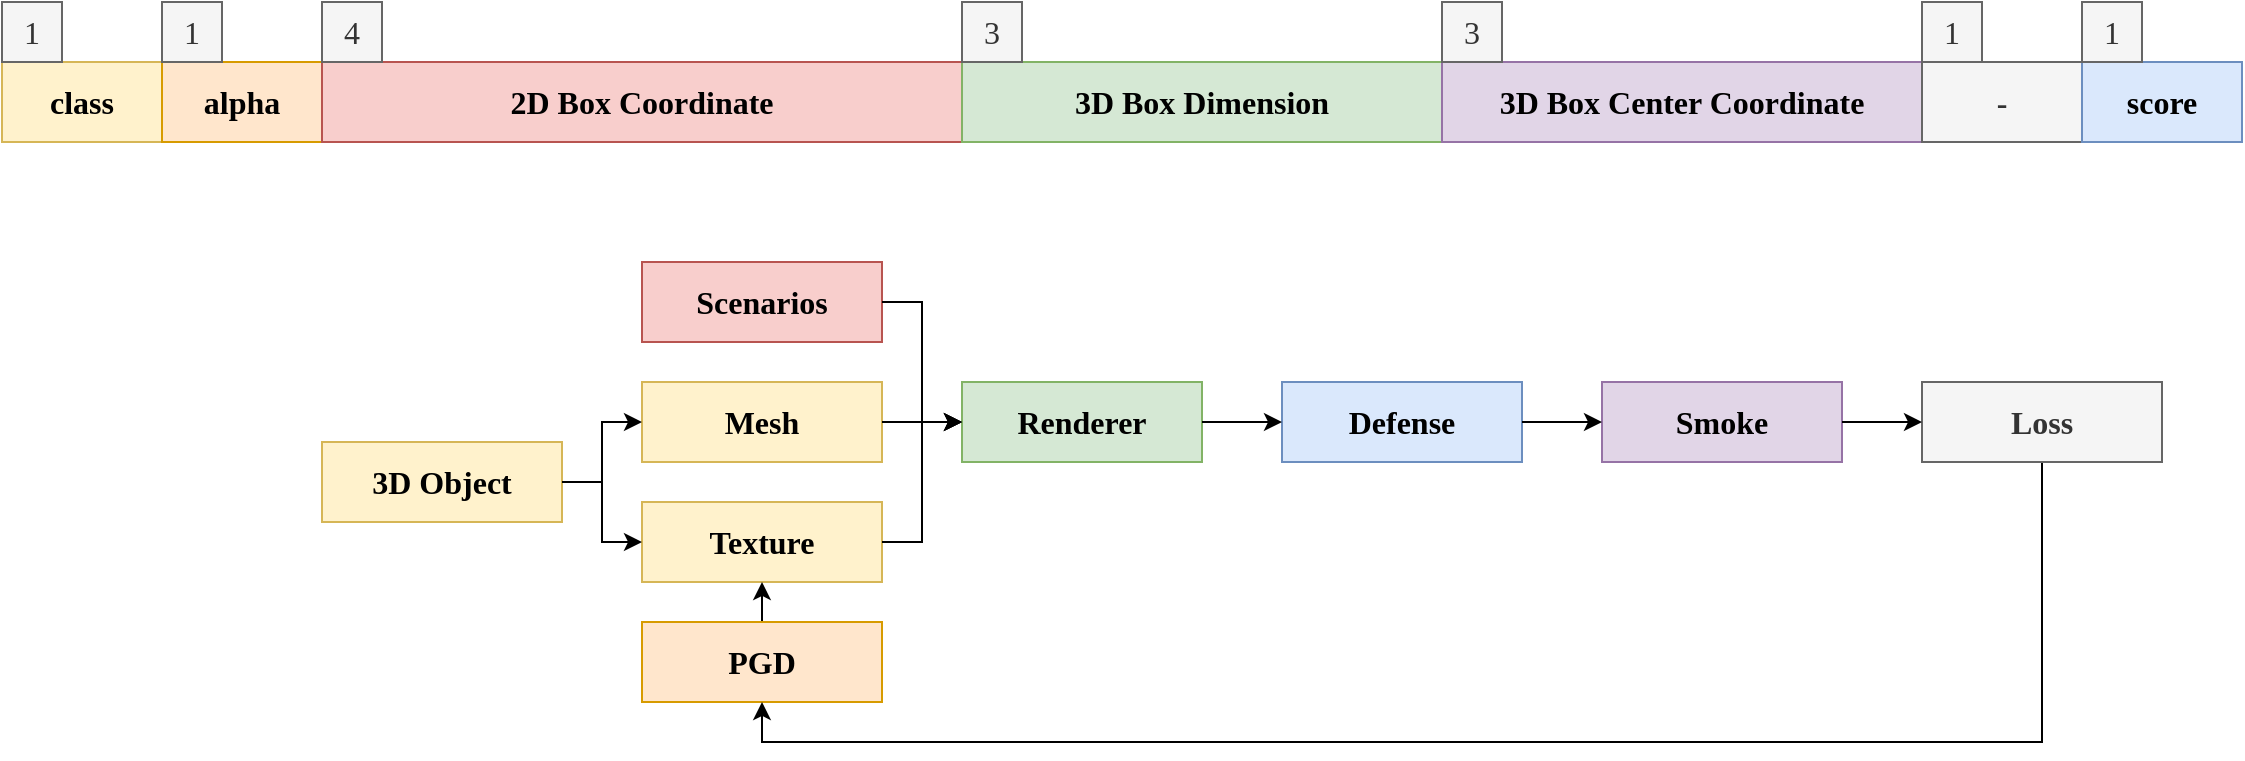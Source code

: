 <mxfile version="17.4.6" type="github">
  <diagram id="Sp5s2glZA3ZFNez7v4EB" name="Page-1">
    <mxGraphModel dx="1422" dy="834" grid="1" gridSize="10" guides="1" tooltips="1" connect="1" arrows="1" fold="1" page="1" pageScale="1" pageWidth="2339" pageHeight="3300" math="0" shadow="0">
      <root>
        <mxCell id="0" />
        <mxCell id="1" parent="0" />
        <mxCell id="vrpzgk-Dyho_CdqEeMss-35" value="" style="group" parent="1" vertex="1" connectable="0">
          <mxGeometry x="40" y="50" width="1120" height="70" as="geometry" />
        </mxCell>
        <mxCell id="vrpzgk-Dyho_CdqEeMss-1" value="&lt;font face=&quot;Comic Sans MS&quot;&gt;&lt;span style=&quot;font-size: 16px&quot;&gt;&lt;b&gt;class&lt;/b&gt;&lt;/span&gt;&lt;/font&gt;" style="rounded=0;whiteSpace=wrap;html=1;fillColor=#fff2cc;strokeColor=#d6b656;" parent="vrpzgk-Dyho_CdqEeMss-35" vertex="1">
          <mxGeometry y="30" width="80" height="40" as="geometry" />
        </mxCell>
        <mxCell id="vrpzgk-Dyho_CdqEeMss-15" value="&lt;font face=&quot;Comic Sans MS&quot; size=&quot;1&quot;&gt;&lt;b style=&quot;font-size: 16px&quot;&gt;alpha&lt;/b&gt;&lt;/font&gt;" style="rounded=0;whiteSpace=wrap;html=1;fillColor=#ffe6cc;strokeColor=#d79b00;" parent="vrpzgk-Dyho_CdqEeMss-35" vertex="1">
          <mxGeometry x="80" y="30" width="80" height="40" as="geometry" />
        </mxCell>
        <mxCell id="vrpzgk-Dyho_CdqEeMss-16" value="&lt;font face=&quot;Comic Sans MS&quot;&gt;&lt;span style=&quot;font-size: 16px&quot;&gt;&lt;b&gt;2D Box Coordinate&lt;/b&gt;&lt;/span&gt;&lt;/font&gt;" style="rounded=0;whiteSpace=wrap;html=1;fillColor=#f8cecc;strokeColor=#b85450;" parent="vrpzgk-Dyho_CdqEeMss-35" vertex="1">
          <mxGeometry x="160" y="30" width="320" height="40" as="geometry" />
        </mxCell>
        <mxCell id="vrpzgk-Dyho_CdqEeMss-20" value="&lt;font face=&quot;Comic Sans MS&quot; size=&quot;1&quot;&gt;&lt;b style=&quot;font-size: 16px&quot;&gt;3D Box Dimension&lt;/b&gt;&lt;/font&gt;" style="rounded=0;whiteSpace=wrap;html=1;fillColor=#d5e8d4;strokeColor=#82b366;" parent="vrpzgk-Dyho_CdqEeMss-35" vertex="1">
          <mxGeometry x="480" y="30" width="240" height="40" as="geometry" />
        </mxCell>
        <mxCell id="vrpzgk-Dyho_CdqEeMss-23" value="&lt;font face=&quot;Comic Sans MS&quot; size=&quot;1&quot;&gt;&lt;b style=&quot;font-size: 16px&quot;&gt;3D Box Center Coordinate&lt;/b&gt;&lt;/font&gt;" style="rounded=0;whiteSpace=wrap;html=1;fillColor=#e1d5e7;strokeColor=#9673a6;" parent="vrpzgk-Dyho_CdqEeMss-35" vertex="1">
          <mxGeometry x="720" y="30" width="240" height="40" as="geometry" />
        </mxCell>
        <mxCell id="vrpzgk-Dyho_CdqEeMss-26" value="&lt;font face=&quot;Comic Sans MS&quot; size=&quot;1&quot;&gt;&lt;b style=&quot;font-size: 16px&quot;&gt;-&lt;/b&gt;&lt;/font&gt;" style="rounded=0;whiteSpace=wrap;html=1;fillColor=#f5f5f5;fontColor=#333333;strokeColor=#666666;" parent="vrpzgk-Dyho_CdqEeMss-35" vertex="1">
          <mxGeometry x="960" y="30" width="80" height="40" as="geometry" />
        </mxCell>
        <mxCell id="vrpzgk-Dyho_CdqEeMss-27" value="&lt;font face=&quot;Comic Sans MS&quot; size=&quot;1&quot;&gt;&lt;b style=&quot;font-size: 16px&quot;&gt;score&lt;/b&gt;&lt;/font&gt;" style="rounded=0;whiteSpace=wrap;html=1;fillColor=#dae8fc;strokeColor=#6c8ebf;" parent="vrpzgk-Dyho_CdqEeMss-35" vertex="1">
          <mxGeometry x="1040" y="30" width="80" height="40" as="geometry" />
        </mxCell>
        <mxCell id="vrpzgk-Dyho_CdqEeMss-28" value="1" style="text;html=1;strokeColor=#666666;fillColor=#f5f5f5;align=center;verticalAlign=middle;whiteSpace=wrap;rounded=0;fontFamily=Comic Sans MS;fontSize=16;fontColor=#333333;" parent="vrpzgk-Dyho_CdqEeMss-35" vertex="1">
          <mxGeometry width="30" height="30" as="geometry" />
        </mxCell>
        <mxCell id="vrpzgk-Dyho_CdqEeMss-29" value="1" style="text;html=1;strokeColor=#666666;fillColor=#f5f5f5;align=center;verticalAlign=middle;whiteSpace=wrap;rounded=0;fontFamily=Comic Sans MS;fontSize=16;fontColor=#333333;" parent="vrpzgk-Dyho_CdqEeMss-35" vertex="1">
          <mxGeometry x="80" width="30" height="30" as="geometry" />
        </mxCell>
        <mxCell id="vrpzgk-Dyho_CdqEeMss-30" value="3" style="text;html=1;strokeColor=#666666;fillColor=#f5f5f5;align=center;verticalAlign=middle;whiteSpace=wrap;rounded=0;fontFamily=Comic Sans MS;fontSize=16;fontColor=#333333;" parent="vrpzgk-Dyho_CdqEeMss-35" vertex="1">
          <mxGeometry x="480" width="30" height="30" as="geometry" />
        </mxCell>
        <mxCell id="vrpzgk-Dyho_CdqEeMss-31" value="4" style="text;html=1;strokeColor=#666666;fillColor=#f5f5f5;align=center;verticalAlign=middle;whiteSpace=wrap;rounded=0;fontFamily=Comic Sans MS;fontSize=16;fontColor=#333333;" parent="vrpzgk-Dyho_CdqEeMss-35" vertex="1">
          <mxGeometry x="160" width="30" height="30" as="geometry" />
        </mxCell>
        <mxCell id="vrpzgk-Dyho_CdqEeMss-32" value="3" style="text;html=1;strokeColor=#666666;fillColor=#f5f5f5;align=center;verticalAlign=middle;whiteSpace=wrap;rounded=0;fontFamily=Comic Sans MS;fontSize=16;fontColor=#333333;" parent="vrpzgk-Dyho_CdqEeMss-35" vertex="1">
          <mxGeometry x="720" width="30" height="30" as="geometry" />
        </mxCell>
        <mxCell id="vrpzgk-Dyho_CdqEeMss-33" value="1" style="text;html=1;strokeColor=#666666;fillColor=#f5f5f5;align=center;verticalAlign=middle;whiteSpace=wrap;rounded=0;fontFamily=Comic Sans MS;fontSize=16;fontColor=#333333;" parent="vrpzgk-Dyho_CdqEeMss-35" vertex="1">
          <mxGeometry x="960" width="30" height="30" as="geometry" />
        </mxCell>
        <mxCell id="vrpzgk-Dyho_CdqEeMss-34" value="1" style="text;html=1;strokeColor=#666666;fillColor=#f5f5f5;align=center;verticalAlign=middle;whiteSpace=wrap;rounded=0;fontFamily=Comic Sans MS;fontSize=16;fontColor=#333333;" parent="vrpzgk-Dyho_CdqEeMss-35" vertex="1">
          <mxGeometry x="1040" width="30" height="30" as="geometry" />
        </mxCell>
        <mxCell id="X2MF7yr-PQyM7xa9Lhjn-4" value="" style="group" parent="1" vertex="1" connectable="0">
          <mxGeometry x="200" y="180" width="920" height="220" as="geometry" />
        </mxCell>
        <mxCell id="ILNkspgiHrTFFaUmrVq1-1" value="Scenarios" style="rounded=0;whiteSpace=wrap;html=1;fontFamily=Comic Sans MS;fontSize=16;fontStyle=1;fillColor=#f8cecc;strokeColor=#b85450;" parent="X2MF7yr-PQyM7xa9Lhjn-4" vertex="1">
          <mxGeometry x="160" width="120" height="40" as="geometry" />
        </mxCell>
        <mxCell id="ILNkspgiHrTFFaUmrVq1-2" value="3D Object" style="rounded=0;whiteSpace=wrap;html=1;fontFamily=Comic Sans MS;fontSize=16;fontStyle=1;fillColor=#fff2cc;strokeColor=#d6b656;" parent="X2MF7yr-PQyM7xa9Lhjn-4" vertex="1">
          <mxGeometry y="90" width="120" height="40" as="geometry" />
        </mxCell>
        <mxCell id="ILNkspgiHrTFFaUmrVq1-3" value="Mesh" style="rounded=0;whiteSpace=wrap;html=1;fontFamily=Comic Sans MS;fontSize=16;fontStyle=1;fillColor=#fff2cc;strokeColor=#d6b656;" parent="X2MF7yr-PQyM7xa9Lhjn-4" vertex="1">
          <mxGeometry x="160" y="60" width="120" height="40" as="geometry" />
        </mxCell>
        <mxCell id="ILNkspgiHrTFFaUmrVq1-27" style="edgeStyle=orthogonalEdgeStyle;rounded=0;orthogonalLoop=1;jettySize=auto;html=1;exitX=1;exitY=0.5;exitDx=0;exitDy=0;entryX=0;entryY=0.5;entryDx=0;entryDy=0;" parent="X2MF7yr-PQyM7xa9Lhjn-4" source="ILNkspgiHrTFFaUmrVq1-2" target="ILNkspgiHrTFFaUmrVq1-3" edge="1">
          <mxGeometry relative="1" as="geometry" />
        </mxCell>
        <mxCell id="ILNkspgiHrTFFaUmrVq1-4" value="Texture" style="rounded=0;whiteSpace=wrap;html=1;fontFamily=Comic Sans MS;fontSize=16;fontStyle=1;fillColor=#fff2cc;strokeColor=#d6b656;" parent="X2MF7yr-PQyM7xa9Lhjn-4" vertex="1">
          <mxGeometry x="160" y="120" width="120" height="40" as="geometry" />
        </mxCell>
        <mxCell id="X2MF7yr-PQyM7xa9Lhjn-2" style="edgeStyle=orthogonalEdgeStyle;rounded=0;orthogonalLoop=1;jettySize=auto;html=1;exitX=1;exitY=0.5;exitDx=0;exitDy=0;entryX=0;entryY=0.5;entryDx=0;entryDy=0;" parent="X2MF7yr-PQyM7xa9Lhjn-4" source="ILNkspgiHrTFFaUmrVq1-2" target="ILNkspgiHrTFFaUmrVq1-4" edge="1">
          <mxGeometry relative="1" as="geometry" />
        </mxCell>
        <mxCell id="X2MF7yr-PQyM7xa9Lhjn-1" style="edgeStyle=orthogonalEdgeStyle;rounded=0;orthogonalLoop=1;jettySize=auto;html=1;exitX=0.5;exitY=0;exitDx=0;exitDy=0;entryX=0.5;entryY=1;entryDx=0;entryDy=0;" parent="X2MF7yr-PQyM7xa9Lhjn-4" source="ILNkspgiHrTFFaUmrVq1-7" target="ILNkspgiHrTFFaUmrVq1-4" edge="1">
          <mxGeometry relative="1" as="geometry" />
        </mxCell>
        <mxCell id="ILNkspgiHrTFFaUmrVq1-7" value="PGD" style="rounded=0;whiteSpace=wrap;html=1;fontFamily=Comic Sans MS;fontSize=16;fontStyle=1;fillColor=#ffe6cc;strokeColor=#d79b00;" parent="X2MF7yr-PQyM7xa9Lhjn-4" vertex="1">
          <mxGeometry x="160" y="180" width="120" height="40" as="geometry" />
        </mxCell>
        <mxCell id="ILNkspgiHrTFFaUmrVq1-9" value="Renderer" style="rounded=0;whiteSpace=wrap;html=1;fontFamily=Comic Sans MS;fontSize=16;fontStyle=1;fillColor=#d5e8d4;strokeColor=#82b366;" parent="X2MF7yr-PQyM7xa9Lhjn-4" vertex="1">
          <mxGeometry x="320" y="60" width="120" height="40" as="geometry" />
        </mxCell>
        <mxCell id="ILNkspgiHrTFFaUmrVq1-25" style="edgeStyle=orthogonalEdgeStyle;rounded=0;orthogonalLoop=1;jettySize=auto;html=1;exitX=1;exitY=0.5;exitDx=0;exitDy=0;entryX=0;entryY=0.5;entryDx=0;entryDy=0;" parent="X2MF7yr-PQyM7xa9Lhjn-4" source="ILNkspgiHrTFFaUmrVq1-1" target="ILNkspgiHrTFFaUmrVq1-9" edge="1">
          <mxGeometry relative="1" as="geometry" />
        </mxCell>
        <mxCell id="ILNkspgiHrTFFaUmrVq1-13" value="Defense" style="rounded=0;whiteSpace=wrap;html=1;fontFamily=Comic Sans MS;fontSize=16;fontStyle=1;fillColor=#dae8fc;strokeColor=#6c8ebf;" parent="X2MF7yr-PQyM7xa9Lhjn-4" vertex="1">
          <mxGeometry x="480" y="60" width="120" height="40" as="geometry" />
        </mxCell>
        <mxCell id="ILNkspgiHrTFFaUmrVq1-14" style="edgeStyle=orthogonalEdgeStyle;rounded=0;orthogonalLoop=1;jettySize=auto;html=1;exitX=1;exitY=0.5;exitDx=0;exitDy=0;entryX=0;entryY=0.5;entryDx=0;entryDy=0;" parent="X2MF7yr-PQyM7xa9Lhjn-4" source="ILNkspgiHrTFFaUmrVq1-9" target="ILNkspgiHrTFFaUmrVq1-13" edge="1">
          <mxGeometry relative="1" as="geometry" />
        </mxCell>
        <mxCell id="ILNkspgiHrTFFaUmrVq1-16" value="Smoke" style="rounded=0;whiteSpace=wrap;html=1;fontFamily=Comic Sans MS;fontSize=16;fontStyle=1;fillColor=#e1d5e7;strokeColor=#9673a6;" parent="X2MF7yr-PQyM7xa9Lhjn-4" vertex="1">
          <mxGeometry x="640" y="60" width="120" height="40" as="geometry" />
        </mxCell>
        <mxCell id="ILNkspgiHrTFFaUmrVq1-17" style="edgeStyle=orthogonalEdgeStyle;rounded=0;orthogonalLoop=1;jettySize=auto;html=1;exitX=1;exitY=0.5;exitDx=0;exitDy=0;entryX=0;entryY=0.5;entryDx=0;entryDy=0;" parent="X2MF7yr-PQyM7xa9Lhjn-4" source="ILNkspgiHrTFFaUmrVq1-13" target="ILNkspgiHrTFFaUmrVq1-16" edge="1">
          <mxGeometry relative="1" as="geometry" />
        </mxCell>
        <mxCell id="ILNkspgiHrTFFaUmrVq1-21" style="edgeStyle=orthogonalEdgeStyle;rounded=0;orthogonalLoop=1;jettySize=auto;html=1;exitX=0.5;exitY=1;exitDx=0;exitDy=0;entryX=0.5;entryY=1;entryDx=0;entryDy=0;" parent="X2MF7yr-PQyM7xa9Lhjn-4" source="ILNkspgiHrTFFaUmrVq1-18" target="ILNkspgiHrTFFaUmrVq1-7" edge="1">
          <mxGeometry relative="1" as="geometry" />
        </mxCell>
        <mxCell id="ILNkspgiHrTFFaUmrVq1-18" value="Loss" style="rounded=0;whiteSpace=wrap;html=1;fontFamily=Comic Sans MS;fontSize=16;fontStyle=1;fillColor=#f5f5f5;fontColor=#333333;strokeColor=#666666;" parent="X2MF7yr-PQyM7xa9Lhjn-4" vertex="1">
          <mxGeometry x="800" y="60" width="120" height="40" as="geometry" />
        </mxCell>
        <mxCell id="ILNkspgiHrTFFaUmrVq1-19" style="edgeStyle=orthogonalEdgeStyle;rounded=0;orthogonalLoop=1;jettySize=auto;html=1;exitX=1;exitY=0.5;exitDx=0;exitDy=0;entryX=0;entryY=0.5;entryDx=0;entryDy=0;" parent="X2MF7yr-PQyM7xa9Lhjn-4" source="ILNkspgiHrTFFaUmrVq1-16" target="ILNkspgiHrTFFaUmrVq1-18" edge="1">
          <mxGeometry relative="1" as="geometry" />
        </mxCell>
        <mxCell id="X2MF7yr-PQyM7xa9Lhjn-3" style="edgeStyle=orthogonalEdgeStyle;rounded=0;orthogonalLoop=1;jettySize=auto;html=1;exitX=1;exitY=0.5;exitDx=0;exitDy=0;entryX=0;entryY=0.5;entryDx=0;entryDy=0;" parent="X2MF7yr-PQyM7xa9Lhjn-4" source="ILNkspgiHrTFFaUmrVq1-4" target="ILNkspgiHrTFFaUmrVq1-9" edge="1">
          <mxGeometry relative="1" as="geometry" />
        </mxCell>
        <mxCell id="ILNkspgiHrTFFaUmrVq1-26" style="edgeStyle=orthogonalEdgeStyle;rounded=0;orthogonalLoop=1;jettySize=auto;html=1;exitX=1;exitY=0.5;exitDx=0;exitDy=0;entryX=0;entryY=0.5;entryDx=0;entryDy=0;" parent="X2MF7yr-PQyM7xa9Lhjn-4" source="ILNkspgiHrTFFaUmrVq1-3" target="ILNkspgiHrTFFaUmrVq1-9" edge="1">
          <mxGeometry relative="1" as="geometry">
            <Array as="points" />
          </mxGeometry>
        </mxCell>
      </root>
    </mxGraphModel>
  </diagram>
</mxfile>
